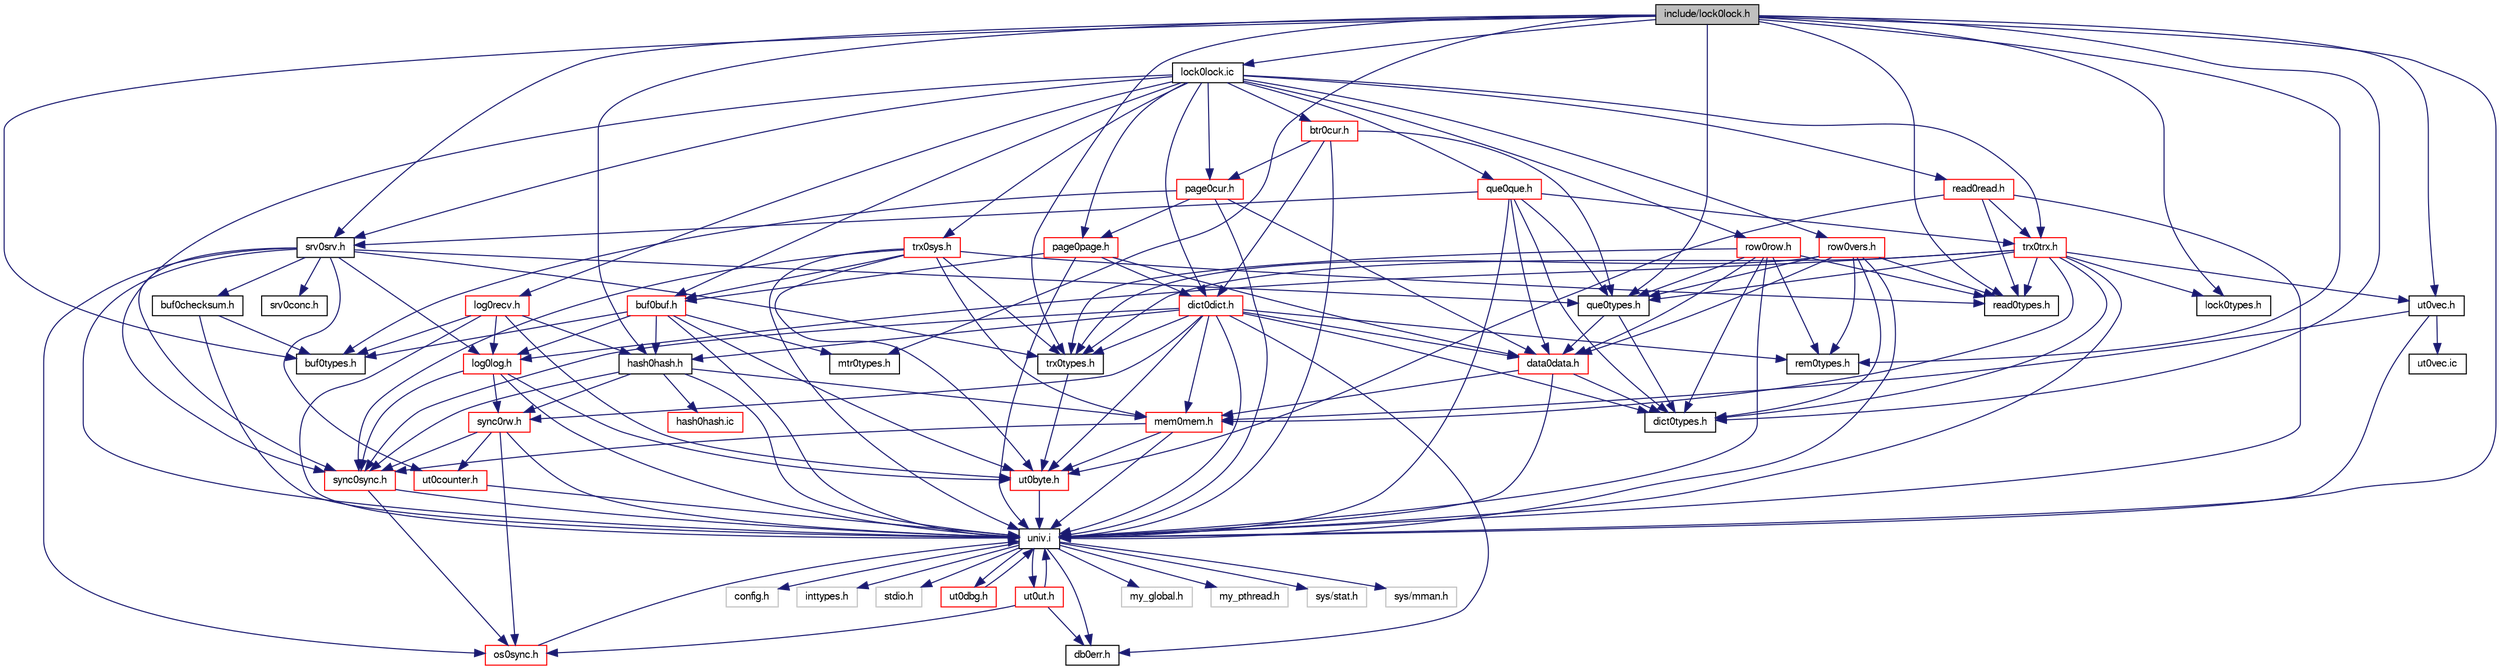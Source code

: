 digraph "include/lock0lock.h"
{
  bgcolor="transparent";
  edge [fontname="FreeSans",fontsize="10",labelfontname="FreeSans",labelfontsize="10"];
  node [fontname="FreeSans",fontsize="10",shape=record];
  Node1 [label="include/lock0lock.h",height=0.2,width=0.4,color="black", fillcolor="grey75", style="filled" fontcolor="black"];
  Node1 -> Node2 [color="midnightblue",fontsize="10",style="solid",fontname="FreeSans"];
  Node2 [label="univ.i",height=0.2,width=0.4,color="black",URL="$univ_8i.html"];
  Node2 -> Node3 [color="midnightblue",fontsize="10",style="solid",fontname="FreeSans"];
  Node3 [label="my_global.h",height=0.2,width=0.4,color="grey75"];
  Node2 -> Node4 [color="midnightblue",fontsize="10",style="solid",fontname="FreeSans"];
  Node4 [label="my_pthread.h",height=0.2,width=0.4,color="grey75"];
  Node2 -> Node5 [color="midnightblue",fontsize="10",style="solid",fontname="FreeSans"];
  Node5 [label="sys/stat.h",height=0.2,width=0.4,color="grey75"];
  Node2 -> Node6 [color="midnightblue",fontsize="10",style="solid",fontname="FreeSans"];
  Node6 [label="sys/mman.h",height=0.2,width=0.4,color="grey75"];
  Node2 -> Node7 [color="midnightblue",fontsize="10",style="solid",fontname="FreeSans"];
  Node7 [label="config.h",height=0.2,width=0.4,color="grey75"];
  Node2 -> Node8 [color="midnightblue",fontsize="10",style="solid",fontname="FreeSans"];
  Node8 [label="inttypes.h",height=0.2,width=0.4,color="grey75"];
  Node2 -> Node9 [color="midnightblue",fontsize="10",style="solid",fontname="FreeSans"];
  Node9 [label="stdio.h",height=0.2,width=0.4,color="grey75"];
  Node2 -> Node10 [color="midnightblue",fontsize="10",style="solid",fontname="FreeSans"];
  Node10 [label="ut0dbg.h",height=0.2,width=0.4,color="red",URL="$ut0dbg_8h.html"];
  Node10 -> Node2 [color="midnightblue",fontsize="10",style="solid",fontname="FreeSans"];
  Node2 -> Node11 [color="midnightblue",fontsize="10",style="solid",fontname="FreeSans"];
  Node11 [label="ut0ut.h",height=0.2,width=0.4,color="red",URL="$ut0ut_8h.html"];
  Node11 -> Node2 [color="midnightblue",fontsize="10",style="solid",fontname="FreeSans"];
  Node11 -> Node12 [color="midnightblue",fontsize="10",style="solid",fontname="FreeSans"];
  Node12 [label="db0err.h",height=0.2,width=0.4,color="black",URL="$db0err_8h.html"];
  Node11 -> Node13 [color="midnightblue",fontsize="10",style="solid",fontname="FreeSans"];
  Node13 [label="os0sync.h",height=0.2,width=0.4,color="red",URL="$os0sync_8h.html"];
  Node13 -> Node2 [color="midnightblue",fontsize="10",style="solid",fontname="FreeSans"];
  Node2 -> Node12 [color="midnightblue",fontsize="10",style="solid",fontname="FreeSans"];
  Node1 -> Node14 [color="midnightblue",fontsize="10",style="solid",fontname="FreeSans"];
  Node14 [label="buf0types.h",height=0.2,width=0.4,color="black",URL="$buf0types_8h.html"];
  Node1 -> Node15 [color="midnightblue",fontsize="10",style="solid",fontname="FreeSans"];
  Node15 [label="trx0types.h",height=0.2,width=0.4,color="black",URL="$trx0types_8h.html"];
  Node15 -> Node16 [color="midnightblue",fontsize="10",style="solid",fontname="FreeSans"];
  Node16 [label="ut0byte.h",height=0.2,width=0.4,color="red",URL="$ut0byte_8h.html"];
  Node16 -> Node2 [color="midnightblue",fontsize="10",style="solid",fontname="FreeSans"];
  Node1 -> Node17 [color="midnightblue",fontsize="10",style="solid",fontname="FreeSans"];
  Node17 [label="mtr0types.h",height=0.2,width=0.4,color="black",URL="$mtr0types_8h.html"];
  Node1 -> Node18 [color="midnightblue",fontsize="10",style="solid",fontname="FreeSans"];
  Node18 [label="rem0types.h",height=0.2,width=0.4,color="black",URL="$rem0types_8h.html"];
  Node1 -> Node19 [color="midnightblue",fontsize="10",style="solid",fontname="FreeSans"];
  Node19 [label="dict0types.h",height=0.2,width=0.4,color="black",URL="$dict0types_8h.html"];
  Node1 -> Node20 [color="midnightblue",fontsize="10",style="solid",fontname="FreeSans"];
  Node20 [label="que0types.h",height=0.2,width=0.4,color="black",URL="$que0types_8h.html"];
  Node20 -> Node21 [color="midnightblue",fontsize="10",style="solid",fontname="FreeSans"];
  Node21 [label="data0data.h",height=0.2,width=0.4,color="red",URL="$data0data_8h.html"];
  Node21 -> Node2 [color="midnightblue",fontsize="10",style="solid",fontname="FreeSans"];
  Node21 -> Node22 [color="midnightblue",fontsize="10",style="solid",fontname="FreeSans"];
  Node22 [label="mem0mem.h",height=0.2,width=0.4,color="red",URL="$mem0mem_8h.html"];
  Node22 -> Node2 [color="midnightblue",fontsize="10",style="solid",fontname="FreeSans"];
  Node22 -> Node16 [color="midnightblue",fontsize="10",style="solid",fontname="FreeSans"];
  Node22 -> Node23 [color="midnightblue",fontsize="10",style="solid",fontname="FreeSans"];
  Node23 [label="sync0sync.h",height=0.2,width=0.4,color="red",URL="$sync0sync_8h.html"];
  Node23 -> Node2 [color="midnightblue",fontsize="10",style="solid",fontname="FreeSans"];
  Node23 -> Node13 [color="midnightblue",fontsize="10",style="solid",fontname="FreeSans"];
  Node21 -> Node19 [color="midnightblue",fontsize="10",style="solid",fontname="FreeSans"];
  Node20 -> Node19 [color="midnightblue",fontsize="10",style="solid",fontname="FreeSans"];
  Node1 -> Node24 [color="midnightblue",fontsize="10",style="solid",fontname="FreeSans"];
  Node24 [label="lock0types.h",height=0.2,width=0.4,color="black",URL="$lock0types_8h.html"];
  Node1 -> Node25 [color="midnightblue",fontsize="10",style="solid",fontname="FreeSans"];
  Node25 [label="read0types.h",height=0.2,width=0.4,color="black",URL="$read0types_8h.html"];
  Node1 -> Node26 [color="midnightblue",fontsize="10",style="solid",fontname="FreeSans"];
  Node26 [label="hash0hash.h",height=0.2,width=0.4,color="black",URL="$hash0hash_8h.html"];
  Node26 -> Node2 [color="midnightblue",fontsize="10",style="solid",fontname="FreeSans"];
  Node26 -> Node22 [color="midnightblue",fontsize="10",style="solid",fontname="FreeSans"];
  Node26 -> Node23 [color="midnightblue",fontsize="10",style="solid",fontname="FreeSans"];
  Node26 -> Node27 [color="midnightblue",fontsize="10",style="solid",fontname="FreeSans"];
  Node27 [label="sync0rw.h",height=0.2,width=0.4,color="red",URL="$sync0rw_8h.html"];
  Node27 -> Node2 [color="midnightblue",fontsize="10",style="solid",fontname="FreeSans"];
  Node27 -> Node28 [color="midnightblue",fontsize="10",style="solid",fontname="FreeSans"];
  Node28 [label="ut0counter.h",height=0.2,width=0.4,color="red",URL="$ut0counter_8h.html"];
  Node28 -> Node2 [color="midnightblue",fontsize="10",style="solid",fontname="FreeSans"];
  Node27 -> Node23 [color="midnightblue",fontsize="10",style="solid",fontname="FreeSans"];
  Node27 -> Node13 [color="midnightblue",fontsize="10",style="solid",fontname="FreeSans"];
  Node26 -> Node29 [color="midnightblue",fontsize="10",style="solid",fontname="FreeSans"];
  Node29 [label="hash0hash.ic",height=0.2,width=0.4,color="red",URL="$hash0hash_8ic.html"];
  Node1 -> Node30 [color="midnightblue",fontsize="10",style="solid",fontname="FreeSans"];
  Node30 [label="srv0srv.h",height=0.2,width=0.4,color="black",URL="$srv0srv_8h.html"];
  Node30 -> Node2 [color="midnightblue",fontsize="10",style="solid",fontname="FreeSans"];
  Node30 -> Node31 [color="midnightblue",fontsize="10",style="solid",fontname="FreeSans"];
  Node31 [label="log0log.h",height=0.2,width=0.4,color="red",URL="$log0log_8h.html"];
  Node31 -> Node2 [color="midnightblue",fontsize="10",style="solid",fontname="FreeSans"];
  Node31 -> Node16 [color="midnightblue",fontsize="10",style="solid",fontname="FreeSans"];
  Node31 -> Node23 [color="midnightblue",fontsize="10",style="solid",fontname="FreeSans"];
  Node31 -> Node27 [color="midnightblue",fontsize="10",style="solid",fontname="FreeSans"];
  Node30 -> Node23 [color="midnightblue",fontsize="10",style="solid",fontname="FreeSans"];
  Node30 -> Node13 [color="midnightblue",fontsize="10",style="solid",fontname="FreeSans"];
  Node30 -> Node20 [color="midnightblue",fontsize="10",style="solid",fontname="FreeSans"];
  Node30 -> Node15 [color="midnightblue",fontsize="10",style="solid",fontname="FreeSans"];
  Node30 -> Node32 [color="midnightblue",fontsize="10",style="solid",fontname="FreeSans"];
  Node32 [label="srv0conc.h",height=0.2,width=0.4,color="black",URL="$srv0conc_8h_source.html"];
  Node30 -> Node33 [color="midnightblue",fontsize="10",style="solid",fontname="FreeSans"];
  Node33 [label="buf0checksum.h",height=0.2,width=0.4,color="black",URL="$buf0checksum_8h_source.html"];
  Node33 -> Node2 [color="midnightblue",fontsize="10",style="solid",fontname="FreeSans"];
  Node33 -> Node14 [color="midnightblue",fontsize="10",style="solid",fontname="FreeSans"];
  Node30 -> Node28 [color="midnightblue",fontsize="10",style="solid",fontname="FreeSans"];
  Node1 -> Node34 [color="midnightblue",fontsize="10",style="solid",fontname="FreeSans"];
  Node34 [label="ut0vec.h",height=0.2,width=0.4,color="black",URL="$ut0vec_8h.html"];
  Node34 -> Node2 [color="midnightblue",fontsize="10",style="solid",fontname="FreeSans"];
  Node34 -> Node22 [color="midnightblue",fontsize="10",style="solid",fontname="FreeSans"];
  Node34 -> Node35 [color="midnightblue",fontsize="10",style="solid",fontname="FreeSans"];
  Node35 [label="ut0vec.ic",height=0.2,width=0.4,color="black",URL="$ut0vec_8ic.html"];
  Node1 -> Node36 [color="midnightblue",fontsize="10",style="solid",fontname="FreeSans"];
  Node36 [label="lock0lock.ic",height=0.2,width=0.4,color="black",URL="$lock0lock_8ic.html"];
  Node36 -> Node23 [color="midnightblue",fontsize="10",style="solid",fontname="FreeSans"];
  Node36 -> Node30 [color="midnightblue",fontsize="10",style="solid",fontname="FreeSans"];
  Node36 -> Node37 [color="midnightblue",fontsize="10",style="solid",fontname="FreeSans"];
  Node37 [label="dict0dict.h",height=0.2,width=0.4,color="red",URL="$dict0dict_8h.html"];
  Node37 -> Node2 [color="midnightblue",fontsize="10",style="solid",fontname="FreeSans"];
  Node37 -> Node12 [color="midnightblue",fontsize="10",style="solid",fontname="FreeSans"];
  Node37 -> Node19 [color="midnightblue",fontsize="10",style="solid",fontname="FreeSans"];
  Node37 -> Node21 [color="midnightblue",fontsize="10",style="solid",fontname="FreeSans"];
  Node37 -> Node22 [color="midnightblue",fontsize="10",style="solid",fontname="FreeSans"];
  Node37 -> Node18 [color="midnightblue",fontsize="10",style="solid",fontname="FreeSans"];
  Node37 -> Node26 [color="midnightblue",fontsize="10",style="solid",fontname="FreeSans"];
  Node37 -> Node16 [color="midnightblue",fontsize="10",style="solid",fontname="FreeSans"];
  Node37 -> Node15 [color="midnightblue",fontsize="10",style="solid",fontname="FreeSans"];
  Node37 -> Node23 [color="midnightblue",fontsize="10",style="solid",fontname="FreeSans"];
  Node37 -> Node27 [color="midnightblue",fontsize="10",style="solid",fontname="FreeSans"];
  Node36 -> Node38 [color="midnightblue",fontsize="10",style="solid",fontname="FreeSans"];
  Node38 [label="row0row.h",height=0.2,width=0.4,color="red",URL="$row0row_8h.html"];
  Node38 -> Node2 [color="midnightblue",fontsize="10",style="solid",fontname="FreeSans"];
  Node38 -> Node21 [color="midnightblue",fontsize="10",style="solid",fontname="FreeSans"];
  Node38 -> Node19 [color="midnightblue",fontsize="10",style="solid",fontname="FreeSans"];
  Node38 -> Node15 [color="midnightblue",fontsize="10",style="solid",fontname="FreeSans"];
  Node38 -> Node20 [color="midnightblue",fontsize="10",style="solid",fontname="FreeSans"];
  Node38 -> Node18 [color="midnightblue",fontsize="10",style="solid",fontname="FreeSans"];
  Node38 -> Node25 [color="midnightblue",fontsize="10",style="solid",fontname="FreeSans"];
  Node36 -> Node39 [color="midnightblue",fontsize="10",style="solid",fontname="FreeSans"];
  Node39 [label="trx0sys.h",height=0.2,width=0.4,color="red",URL="$trx0sys_8h.html"];
  Node39 -> Node2 [color="midnightblue",fontsize="10",style="solid",fontname="FreeSans"];
  Node39 -> Node15 [color="midnightblue",fontsize="10",style="solid",fontname="FreeSans"];
  Node39 -> Node40 [color="midnightblue",fontsize="10",style="solid",fontname="FreeSans"];
  Node40 [label="buf0buf.h",height=0.2,width=0.4,color="red",URL="$buf0buf_8h.html"];
  Node40 -> Node2 [color="midnightblue",fontsize="10",style="solid",fontname="FreeSans"];
  Node40 -> Node17 [color="midnightblue",fontsize="10",style="solid",fontname="FreeSans"];
  Node40 -> Node14 [color="midnightblue",fontsize="10",style="solid",fontname="FreeSans"];
  Node40 -> Node26 [color="midnightblue",fontsize="10",style="solid",fontname="FreeSans"];
  Node40 -> Node16 [color="midnightblue",fontsize="10",style="solid",fontname="FreeSans"];
  Node40 -> Node31 [color="midnightblue",fontsize="10",style="solid",fontname="FreeSans"];
  Node39 -> Node16 [color="midnightblue",fontsize="10",style="solid",fontname="FreeSans"];
  Node39 -> Node22 [color="midnightblue",fontsize="10",style="solid",fontname="FreeSans"];
  Node39 -> Node23 [color="midnightblue",fontsize="10",style="solid",fontname="FreeSans"];
  Node39 -> Node25 [color="midnightblue",fontsize="10",style="solid",fontname="FreeSans"];
  Node36 -> Node41 [color="midnightblue",fontsize="10",style="solid",fontname="FreeSans"];
  Node41 [label="trx0trx.h",height=0.2,width=0.4,color="red",URL="$trx0trx_8h.html"];
  Node41 -> Node2 [color="midnightblue",fontsize="10",style="solid",fontname="FreeSans"];
  Node41 -> Node15 [color="midnightblue",fontsize="10",style="solid",fontname="FreeSans"];
  Node41 -> Node19 [color="midnightblue",fontsize="10",style="solid",fontname="FreeSans"];
  Node41 -> Node24 [color="midnightblue",fontsize="10",style="solid",fontname="FreeSans"];
  Node41 -> Node31 [color="midnightblue",fontsize="10",style="solid",fontname="FreeSans"];
  Node41 -> Node20 [color="midnightblue",fontsize="10",style="solid",fontname="FreeSans"];
  Node41 -> Node22 [color="midnightblue",fontsize="10",style="solid",fontname="FreeSans"];
  Node41 -> Node25 [color="midnightblue",fontsize="10",style="solid",fontname="FreeSans"];
  Node41 -> Node34 [color="midnightblue",fontsize="10",style="solid",fontname="FreeSans"];
  Node36 -> Node40 [color="midnightblue",fontsize="10",style="solid",fontname="FreeSans"];
  Node36 -> Node42 [color="midnightblue",fontsize="10",style="solid",fontname="FreeSans"];
  Node42 [label="page0page.h",height=0.2,width=0.4,color="red",URL="$page0page_8h.html"];
  Node42 -> Node2 [color="midnightblue",fontsize="10",style="solid",fontname="FreeSans"];
  Node42 -> Node40 [color="midnightblue",fontsize="10",style="solid",fontname="FreeSans"];
  Node42 -> Node21 [color="midnightblue",fontsize="10",style="solid",fontname="FreeSans"];
  Node42 -> Node37 [color="midnightblue",fontsize="10",style="solid",fontname="FreeSans"];
  Node36 -> Node43 [color="midnightblue",fontsize="10",style="solid",fontname="FreeSans"];
  Node43 [label="page0cur.h",height=0.2,width=0.4,color="red",URL="$page0cur_8h.html"];
  Node43 -> Node2 [color="midnightblue",fontsize="10",style="solid",fontname="FreeSans"];
  Node43 -> Node14 [color="midnightblue",fontsize="10",style="solid",fontname="FreeSans"];
  Node43 -> Node42 [color="midnightblue",fontsize="10",style="solid",fontname="FreeSans"];
  Node43 -> Node21 [color="midnightblue",fontsize="10",style="solid",fontname="FreeSans"];
  Node36 -> Node44 [color="midnightblue",fontsize="10",style="solid",fontname="FreeSans"];
  Node44 [label="row0vers.h",height=0.2,width=0.4,color="red",URL="$row0vers_8h.html"];
  Node44 -> Node2 [color="midnightblue",fontsize="10",style="solid",fontname="FreeSans"];
  Node44 -> Node21 [color="midnightblue",fontsize="10",style="solid",fontname="FreeSans"];
  Node44 -> Node19 [color="midnightblue",fontsize="10",style="solid",fontname="FreeSans"];
  Node44 -> Node15 [color="midnightblue",fontsize="10",style="solid",fontname="FreeSans"];
  Node44 -> Node20 [color="midnightblue",fontsize="10",style="solid",fontname="FreeSans"];
  Node44 -> Node18 [color="midnightblue",fontsize="10",style="solid",fontname="FreeSans"];
  Node44 -> Node25 [color="midnightblue",fontsize="10",style="solid",fontname="FreeSans"];
  Node36 -> Node45 [color="midnightblue",fontsize="10",style="solid",fontname="FreeSans"];
  Node45 [label="que0que.h",height=0.2,width=0.4,color="red",URL="$que0que_8h.html"];
  Node45 -> Node2 [color="midnightblue",fontsize="10",style="solid",fontname="FreeSans"];
  Node45 -> Node21 [color="midnightblue",fontsize="10",style="solid",fontname="FreeSans"];
  Node45 -> Node19 [color="midnightblue",fontsize="10",style="solid",fontname="FreeSans"];
  Node45 -> Node41 [color="midnightblue",fontsize="10",style="solid",fontname="FreeSans"];
  Node45 -> Node30 [color="midnightblue",fontsize="10",style="solid",fontname="FreeSans"];
  Node45 -> Node20 [color="midnightblue",fontsize="10",style="solid",fontname="FreeSans"];
  Node36 -> Node46 [color="midnightblue",fontsize="10",style="solid",fontname="FreeSans"];
  Node46 [label="btr0cur.h",height=0.2,width=0.4,color="red",URL="$btr0cur_8h.html"];
  Node46 -> Node2 [color="midnightblue",fontsize="10",style="solid",fontname="FreeSans"];
  Node46 -> Node37 [color="midnightblue",fontsize="10",style="solid",fontname="FreeSans"];
  Node46 -> Node43 [color="midnightblue",fontsize="10",style="solid",fontname="FreeSans"];
  Node46 -> Node20 [color="midnightblue",fontsize="10",style="solid",fontname="FreeSans"];
  Node36 -> Node47 [color="midnightblue",fontsize="10",style="solid",fontname="FreeSans"];
  Node47 [label="read0read.h",height=0.2,width=0.4,color="red",URL="$read0read_8h.html"];
  Node47 -> Node2 [color="midnightblue",fontsize="10",style="solid",fontname="FreeSans"];
  Node47 -> Node16 [color="midnightblue",fontsize="10",style="solid",fontname="FreeSans"];
  Node47 -> Node41 [color="midnightblue",fontsize="10",style="solid",fontname="FreeSans"];
  Node47 -> Node25 [color="midnightblue",fontsize="10",style="solid",fontname="FreeSans"];
  Node36 -> Node48 [color="midnightblue",fontsize="10",style="solid",fontname="FreeSans"];
  Node48 [label="log0recv.h",height=0.2,width=0.4,color="red",URL="$log0recv_8h.html"];
  Node48 -> Node2 [color="midnightblue",fontsize="10",style="solid",fontname="FreeSans"];
  Node48 -> Node16 [color="midnightblue",fontsize="10",style="solid",fontname="FreeSans"];
  Node48 -> Node14 [color="midnightblue",fontsize="10",style="solid",fontname="FreeSans"];
  Node48 -> Node26 [color="midnightblue",fontsize="10",style="solid",fontname="FreeSans"];
  Node48 -> Node31 [color="midnightblue",fontsize="10",style="solid",fontname="FreeSans"];
}
